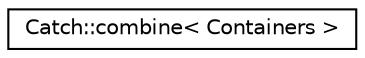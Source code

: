 digraph "Graphical Class Hierarchy"
{
  edge [fontname="Helvetica",fontsize="10",labelfontname="Helvetica",labelfontsize="10"];
  node [fontname="Helvetica",fontsize="10",shape=record];
  rankdir="LR";
  Node0 [label="Catch::combine\< Containers \>",height=0.2,width=0.4,color="black", fillcolor="white", style="filled",URL="$structCatch_1_1combine.html"];
}
